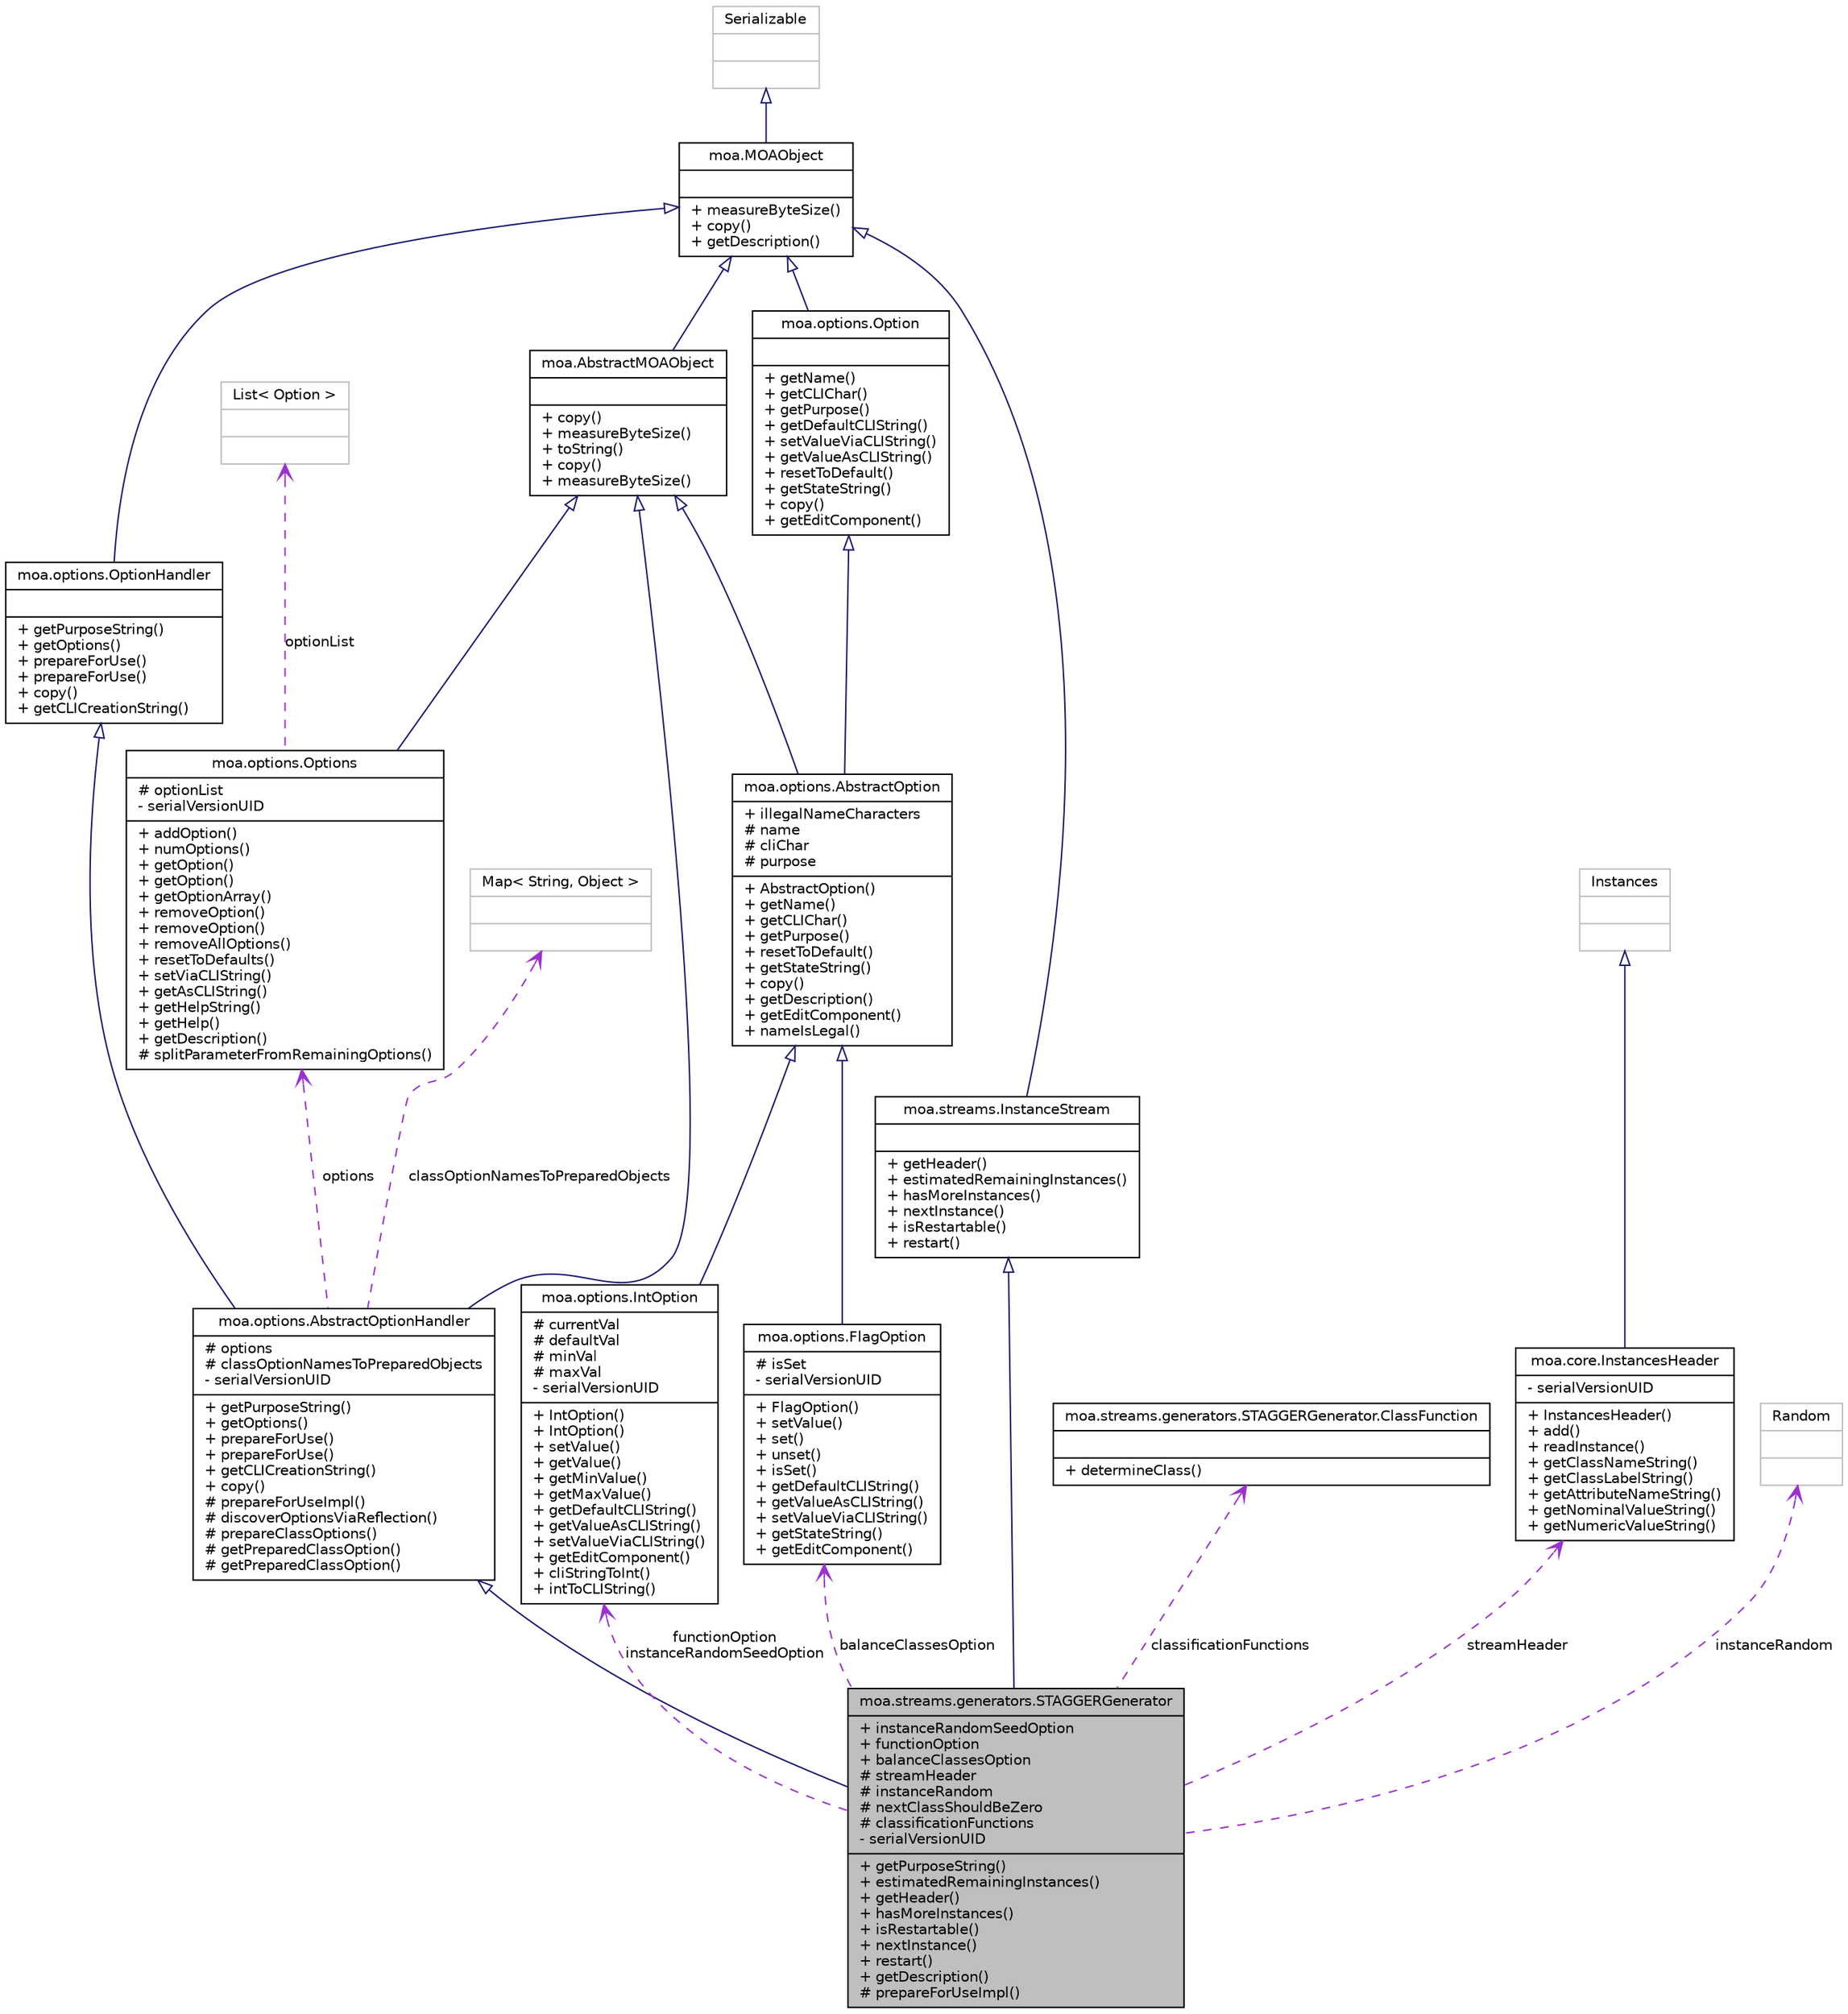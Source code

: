digraph G
{
  edge [fontname="Helvetica",fontsize="10",labelfontname="Helvetica",labelfontsize="10"];
  node [fontname="Helvetica",fontsize="10",shape=record];
  Node1 [label="{moa.streams.generators.STAGGERGenerator\n|+ instanceRandomSeedOption\l+ functionOption\l+ balanceClassesOption\l# streamHeader\l# instanceRandom\l# nextClassShouldBeZero\l# classificationFunctions\l- serialVersionUID\l|+ getPurposeString()\l+ estimatedRemainingInstances()\l+ getHeader()\l+ hasMoreInstances()\l+ isRestartable()\l+ nextInstance()\l+ restart()\l+ getDescription()\l# prepareForUseImpl()\l}",height=0.2,width=0.4,color="black", fillcolor="grey75", style="filled" fontcolor="black"];
  Node2 -> Node1 [dir=back,color="midnightblue",fontsize="10",style="solid",arrowtail="empty",fontname="Helvetica"];
  Node2 [label="{moa.options.AbstractOptionHandler\n|# options\l# classOptionNamesToPreparedObjects\l- serialVersionUID\l|+ getPurposeString()\l+ getOptions()\l+ prepareForUse()\l+ prepareForUse()\l+ getCLICreationString()\l+ copy()\l# prepareForUseImpl()\l# discoverOptionsViaReflection()\l# prepareClassOptions()\l# getPreparedClassOption()\l# getPreparedClassOption()\l}",height=0.2,width=0.4,color="black", fillcolor="white", style="filled",URL="$classmoa_1_1options_1_1AbstractOptionHandler.html",tooltip="Abstract Option Handler."];
  Node3 -> Node2 [dir=back,color="midnightblue",fontsize="10",style="solid",arrowtail="empty",fontname="Helvetica"];
  Node3 [label="{moa.AbstractMOAObject\n||+ copy()\l+ measureByteSize()\l+ toString()\l+ copy()\l+ measureByteSize()\l}",height=0.2,width=0.4,color="black", fillcolor="white", style="filled",URL="$classmoa_1_1AbstractMOAObject.html",tooltip="Abstract MOA Object."];
  Node4 -> Node3 [dir=back,color="midnightblue",fontsize="10",style="solid",arrowtail="empty",fontname="Helvetica"];
  Node4 [label="{moa.MOAObject\n||+ measureByteSize()\l+ copy()\l+ getDescription()\l}",height=0.2,width=0.4,color="black", fillcolor="white", style="filled",URL="$interfacemoa_1_1MOAObject.html",tooltip="Interface implemented by classes in MOA, so that all are serializable, can produce..."];
  Node5 -> Node4 [dir=back,color="midnightblue",fontsize="10",style="solid",arrowtail="empty",fontname="Helvetica"];
  Node5 [label="{Serializable\n||}",height=0.2,width=0.4,color="grey75", fillcolor="white", style="filled"];
  Node6 -> Node2 [dir=back,color="midnightblue",fontsize="10",style="solid",arrowtail="empty",fontname="Helvetica"];
  Node6 [label="{moa.options.OptionHandler\n||+ getPurposeString()\l+ getOptions()\l+ prepareForUse()\l+ prepareForUse()\l+ copy()\l+ getCLICreationString()\l}",height=0.2,width=0.4,color="black", fillcolor="white", style="filled",URL="$interfacemoa_1_1options_1_1OptionHandler.html",tooltip="Interface representing an object that handles options or parameters."];
  Node4 -> Node6 [dir=back,color="midnightblue",fontsize="10",style="solid",arrowtail="empty",fontname="Helvetica"];
  Node7 -> Node2 [dir=back,color="darkorchid3",fontsize="10",style="dashed",label="classOptionNamesToPreparedObjects",arrowtail="open",fontname="Helvetica"];
  Node7 [label="{Map\< String, Object \>\n||}",height=0.2,width=0.4,color="grey75", fillcolor="white", style="filled"];
  Node8 -> Node2 [dir=back,color="darkorchid3",fontsize="10",style="dashed",label="options",arrowtail="open",fontname="Helvetica"];
  Node8 [label="{moa.options.Options\n|# optionList\l- serialVersionUID\l|+ addOption()\l+ numOptions()\l+ getOption()\l+ getOption()\l+ getOptionArray()\l+ removeOption()\l+ removeOption()\l+ removeAllOptions()\l+ resetToDefaults()\l+ setViaCLIString()\l+ getAsCLIString()\l+ getHelpString()\l+ getHelp()\l+ getDescription()\l# splitParameterFromRemainingOptions()\l}",height=0.2,width=0.4,color="black", fillcolor="white", style="filled",URL="$classmoa_1_1options_1_1Options.html",tooltip="File option."];
  Node3 -> Node8 [dir=back,color="midnightblue",fontsize="10",style="solid",arrowtail="empty",fontname="Helvetica"];
  Node9 -> Node8 [dir=back,color="darkorchid3",fontsize="10",style="dashed",label="optionList",arrowtail="open",fontname="Helvetica"];
  Node9 [label="{List\< Option \>\n||}",height=0.2,width=0.4,color="grey75", fillcolor="white", style="filled"];
  Node10 -> Node1 [dir=back,color="midnightblue",fontsize="10",style="solid",arrowtail="empty",fontname="Helvetica"];
  Node10 [label="{moa.streams.InstanceStream\n||+ getHeader()\l+ estimatedRemainingInstances()\l+ hasMoreInstances()\l+ nextInstance()\l+ isRestartable()\l+ restart()\l}",height=0.2,width=0.4,color="black", fillcolor="white", style="filled",URL="$interfacemoa_1_1streams_1_1InstanceStream.html",tooltip="Interface representing a data stream of instances."];
  Node4 -> Node10 [dir=back,color="midnightblue",fontsize="10",style="solid",arrowtail="empty",fontname="Helvetica"];
  Node11 -> Node1 [dir=back,color="darkorchid3",fontsize="10",style="dashed",label="classificationFunctions",arrowtail="open",fontname="Helvetica"];
  Node11 [label="{moa.streams.generators.STAGGERGenerator.ClassFunction\n||+ determineClass()\l}",height=0.2,width=0.4,color="black", fillcolor="white", style="filled",URL="$interfacemoa_1_1streams_1_1generators_1_1STAGGERGenerator_1_1ClassFunction.html"];
  Node12 -> Node1 [dir=back,color="darkorchid3",fontsize="10",style="dashed",label="streamHeader",arrowtail="open",fontname="Helvetica"];
  Node12 [label="{moa.core.InstancesHeader\n|- serialVersionUID\l|+ InstancesHeader()\l+ add()\l+ readInstance()\l+ getClassNameString()\l+ getClassLabelString()\l+ getAttributeNameString()\l+ getNominalValueString()\l+ getNumericValueString()\l}",height=0.2,width=0.4,color="black", fillcolor="white", style="filled",URL="$classmoa_1_1core_1_1InstancesHeader.html",tooltip="Class for storing the header or context of a data stream."];
  Node13 -> Node12 [dir=back,color="midnightblue",fontsize="10",style="solid",arrowtail="empty",fontname="Helvetica"];
  Node13 [label="{Instances\n||}",height=0.2,width=0.4,color="grey75", fillcolor="white", style="filled"];
  Node14 -> Node1 [dir=back,color="darkorchid3",fontsize="10",style="dashed",label="functionOption\ninstanceRandomSeedOption",arrowtail="open",fontname="Helvetica"];
  Node14 [label="{moa.options.IntOption\n|# currentVal\l# defaultVal\l# minVal\l# maxVal\l- serialVersionUID\l|+ IntOption()\l+ IntOption()\l+ setValue()\l+ getValue()\l+ getMinValue()\l+ getMaxValue()\l+ getDefaultCLIString()\l+ getValueAsCLIString()\l+ setValueViaCLIString()\l+ getEditComponent()\l+ cliStringToInt()\l+ intToCLIString()\l}",height=0.2,width=0.4,color="black", fillcolor="white", style="filled",URL="$classmoa_1_1options_1_1IntOption.html",tooltip="Int option."];
  Node15 -> Node14 [dir=back,color="midnightblue",fontsize="10",style="solid",arrowtail="empty",fontname="Helvetica"];
  Node15 [label="{moa.options.AbstractOption\n|+ illegalNameCharacters\l# name\l# cliChar\l# purpose\l|+ AbstractOption()\l+ getName()\l+ getCLIChar()\l+ getPurpose()\l+ resetToDefault()\l+ getStateString()\l+ copy()\l+ getDescription()\l+ getEditComponent()\l+ nameIsLegal()\l}",height=0.2,width=0.4,color="black", fillcolor="white", style="filled",URL="$classmoa_1_1options_1_1AbstractOption.html",tooltip="Abstract option."];
  Node3 -> Node15 [dir=back,color="midnightblue",fontsize="10",style="solid",arrowtail="empty",fontname="Helvetica"];
  Node16 -> Node15 [dir=back,color="midnightblue",fontsize="10",style="solid",arrowtail="empty",fontname="Helvetica"];
  Node16 [label="{moa.options.Option\n||+ getName()\l+ getCLIChar()\l+ getPurpose()\l+ getDefaultCLIString()\l+ setValueViaCLIString()\l+ getValueAsCLIString()\l+ resetToDefault()\l+ getStateString()\l+ copy()\l+ getEditComponent()\l}",height=0.2,width=0.4,color="black", fillcolor="white", style="filled",URL="$interfacemoa_1_1options_1_1Option.html",tooltip="Interface representing an option or parameter."];
  Node4 -> Node16 [dir=back,color="midnightblue",fontsize="10",style="solid",arrowtail="empty",fontname="Helvetica"];
  Node17 -> Node1 [dir=back,color="darkorchid3",fontsize="10",style="dashed",label="balanceClassesOption",arrowtail="open",fontname="Helvetica"];
  Node17 [label="{moa.options.FlagOption\n|# isSet\l- serialVersionUID\l|+ FlagOption()\l+ setValue()\l+ set()\l+ unset()\l+ isSet()\l+ getDefaultCLIString()\l+ getValueAsCLIString()\l+ setValueViaCLIString()\l+ getStateString()\l+ getEditComponent()\l}",height=0.2,width=0.4,color="black", fillcolor="white", style="filled",URL="$classmoa_1_1options_1_1FlagOption.html",tooltip="Flag option."];
  Node15 -> Node17 [dir=back,color="midnightblue",fontsize="10",style="solid",arrowtail="empty",fontname="Helvetica"];
  Node18 -> Node1 [dir=back,color="darkorchid3",fontsize="10",style="dashed",label="instanceRandom",arrowtail="open",fontname="Helvetica"];
  Node18 [label="{Random\n||}",height=0.2,width=0.4,color="grey75", fillcolor="white", style="filled"];
}
